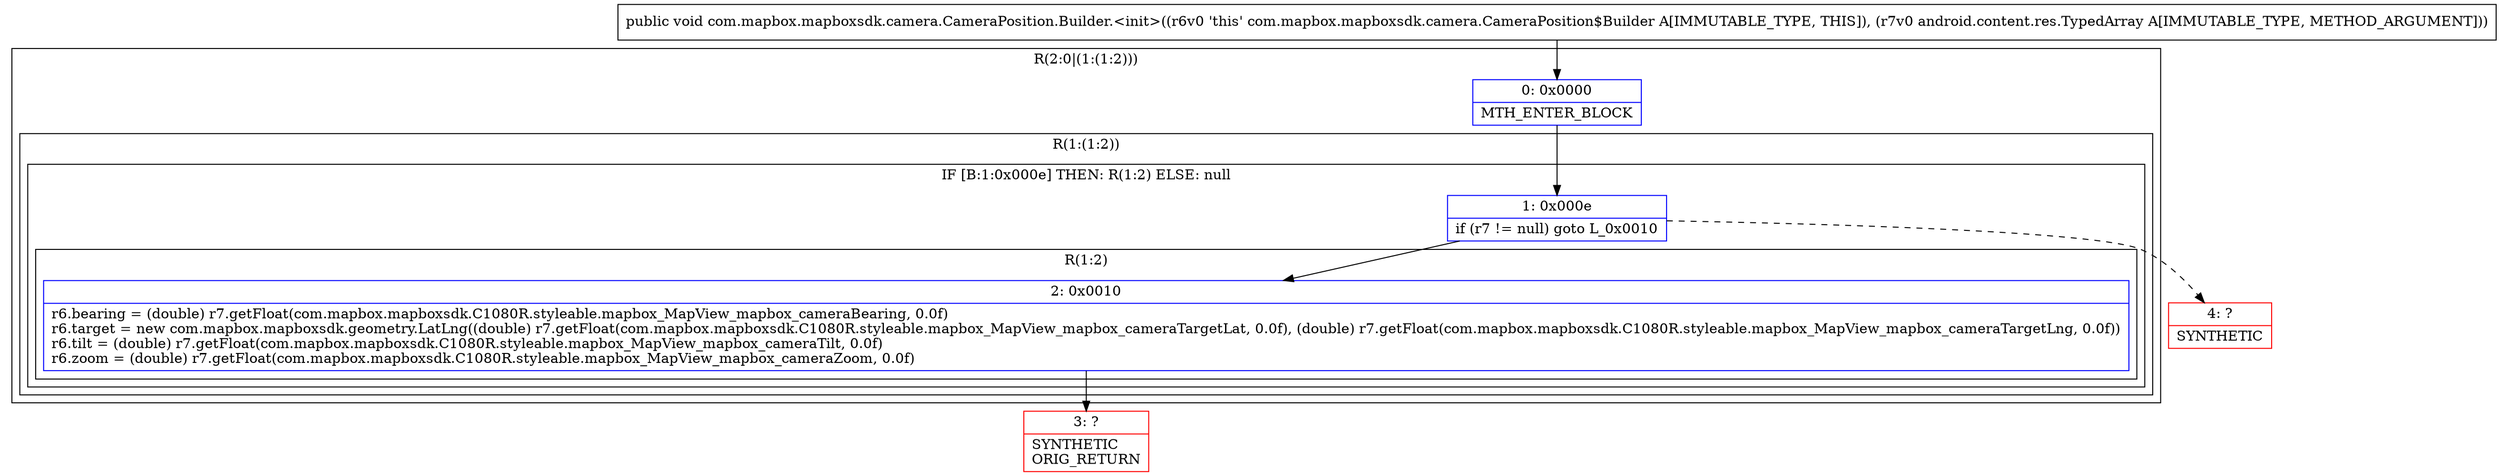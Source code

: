 digraph "CFG forcom.mapbox.mapboxsdk.camera.CameraPosition.Builder.\<init\>(Landroid\/content\/res\/TypedArray;)V" {
subgraph cluster_Region_1811145455 {
label = "R(2:0|(1:(1:2)))";
node [shape=record,color=blue];
Node_0 [shape=record,label="{0\:\ 0x0000|MTH_ENTER_BLOCK\l}"];
subgraph cluster_Region_1846612006 {
label = "R(1:(1:2))";
node [shape=record,color=blue];
subgraph cluster_IfRegion_485381748 {
label = "IF [B:1:0x000e] THEN: R(1:2) ELSE: null";
node [shape=record,color=blue];
Node_1 [shape=record,label="{1\:\ 0x000e|if (r7 != null) goto L_0x0010\l}"];
subgraph cluster_Region_2033718751 {
label = "R(1:2)";
node [shape=record,color=blue];
Node_2 [shape=record,label="{2\:\ 0x0010|r6.bearing = (double) r7.getFloat(com.mapbox.mapboxsdk.C1080R.styleable.mapbox_MapView_mapbox_cameraBearing, 0.0f)\lr6.target = new com.mapbox.mapboxsdk.geometry.LatLng((double) r7.getFloat(com.mapbox.mapboxsdk.C1080R.styleable.mapbox_MapView_mapbox_cameraTargetLat, 0.0f), (double) r7.getFloat(com.mapbox.mapboxsdk.C1080R.styleable.mapbox_MapView_mapbox_cameraTargetLng, 0.0f))\lr6.tilt = (double) r7.getFloat(com.mapbox.mapboxsdk.C1080R.styleable.mapbox_MapView_mapbox_cameraTilt, 0.0f)\lr6.zoom = (double) r7.getFloat(com.mapbox.mapboxsdk.C1080R.styleable.mapbox_MapView_mapbox_cameraZoom, 0.0f)\l}"];
}
}
}
}
Node_3 [shape=record,color=red,label="{3\:\ ?|SYNTHETIC\lORIG_RETURN\l}"];
Node_4 [shape=record,color=red,label="{4\:\ ?|SYNTHETIC\l}"];
MethodNode[shape=record,label="{public void com.mapbox.mapboxsdk.camera.CameraPosition.Builder.\<init\>((r6v0 'this' com.mapbox.mapboxsdk.camera.CameraPosition$Builder A[IMMUTABLE_TYPE, THIS]), (r7v0 android.content.res.TypedArray A[IMMUTABLE_TYPE, METHOD_ARGUMENT])) }"];
MethodNode -> Node_0;
Node_0 -> Node_1;
Node_1 -> Node_2;
Node_1 -> Node_4[style=dashed];
Node_2 -> Node_3;
}

